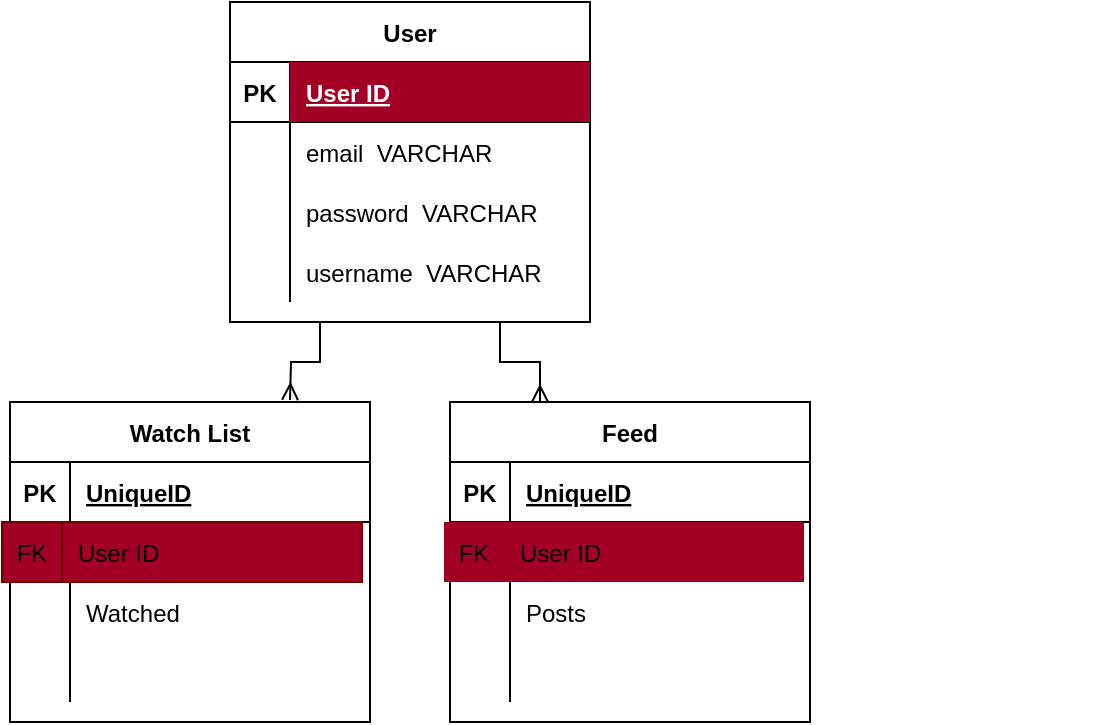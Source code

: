 <mxfile version="16.6.4" type="github">
  <diagram id="ZK2snfCCYvTopGuJ8G32" name="Page-1">
    <mxGraphModel dx="724" dy="522" grid="0" gridSize="10" guides="1" tooltips="1" connect="1" arrows="1" fold="1" page="0" pageScale="1" pageWidth="850" pageHeight="1100" background="#ffffff" math="0" shadow="0">
      <root>
        <mxCell id="0" />
        <mxCell id="1" parent="0" />
        <mxCell id="T1lxLN4y2rC_XsdTvgST-41" style="edgeStyle=orthogonalEdgeStyle;rounded=0;orthogonalLoop=1;jettySize=auto;html=1;exitX=0.25;exitY=1;exitDx=0;exitDy=0;endArrow=ERmany;endFill=0;" edge="1" parent="1" source="T1lxLN4y2rC_XsdTvgST-1">
          <mxGeometry relative="1" as="geometry">
            <mxPoint x="280" y="279" as="targetPoint" />
          </mxGeometry>
        </mxCell>
        <mxCell id="T1lxLN4y2rC_XsdTvgST-42" style="edgeStyle=orthogonalEdgeStyle;rounded=0;orthogonalLoop=1;jettySize=auto;html=1;exitX=0.75;exitY=1;exitDx=0;exitDy=0;entryX=0.25;entryY=0;entryDx=0;entryDy=0;endArrow=ERmany;endFill=0;" edge="1" parent="1" source="T1lxLN4y2rC_XsdTvgST-1" target="T1lxLN4y2rC_XsdTvgST-27">
          <mxGeometry relative="1" as="geometry" />
        </mxCell>
        <mxCell id="T1lxLN4y2rC_XsdTvgST-1" value="User" style="shape=table;startSize=30;container=1;collapsible=1;childLayout=tableLayout;fixedRows=1;rowLines=0;fontStyle=1;align=center;resizeLast=1;" vertex="1" parent="1">
          <mxGeometry x="250" y="80" width="180" height="160" as="geometry" />
        </mxCell>
        <mxCell id="T1lxLN4y2rC_XsdTvgST-2" value="" style="shape=tableRow;horizontal=0;startSize=0;swimlaneHead=0;swimlaneBody=0;fillColor=none;collapsible=0;dropTarget=0;points=[[0,0.5],[1,0.5]];portConstraint=eastwest;top=0;left=0;right=0;bottom=1;" vertex="1" parent="T1lxLN4y2rC_XsdTvgST-1">
          <mxGeometry y="30" width="180" height="30" as="geometry" />
        </mxCell>
        <mxCell id="T1lxLN4y2rC_XsdTvgST-3" value="PK" style="shape=partialRectangle;connectable=0;fillColor=none;top=0;left=0;bottom=0;right=0;fontStyle=1;overflow=hidden;" vertex="1" parent="T1lxLN4y2rC_XsdTvgST-2">
          <mxGeometry width="30" height="30" as="geometry">
            <mxRectangle width="30" height="30" as="alternateBounds" />
          </mxGeometry>
        </mxCell>
        <mxCell id="T1lxLN4y2rC_XsdTvgST-4" value="User ID" style="shape=partialRectangle;connectable=0;fillColor=#a20025;top=0;left=0;bottom=0;right=0;align=left;spacingLeft=6;fontStyle=5;overflow=hidden;fontColor=#ffffff;strokeColor=#6F0000;" vertex="1" parent="T1lxLN4y2rC_XsdTvgST-2">
          <mxGeometry x="30" width="150" height="30" as="geometry">
            <mxRectangle width="150" height="30" as="alternateBounds" />
          </mxGeometry>
        </mxCell>
        <mxCell id="T1lxLN4y2rC_XsdTvgST-5" value="" style="shape=tableRow;horizontal=0;startSize=0;swimlaneHead=0;swimlaneBody=0;fillColor=none;collapsible=0;dropTarget=0;points=[[0,0.5],[1,0.5]];portConstraint=eastwest;top=0;left=0;right=0;bottom=0;" vertex="1" parent="T1lxLN4y2rC_XsdTvgST-1">
          <mxGeometry y="60" width="180" height="30" as="geometry" />
        </mxCell>
        <mxCell id="T1lxLN4y2rC_XsdTvgST-6" value="" style="shape=partialRectangle;connectable=0;fillColor=none;top=0;left=0;bottom=0;right=0;editable=1;overflow=hidden;" vertex="1" parent="T1lxLN4y2rC_XsdTvgST-5">
          <mxGeometry width="30" height="30" as="geometry">
            <mxRectangle width="30" height="30" as="alternateBounds" />
          </mxGeometry>
        </mxCell>
        <mxCell id="T1lxLN4y2rC_XsdTvgST-7" value="email  VARCHAR" style="shape=partialRectangle;connectable=0;fillColor=none;top=0;left=0;bottom=0;right=0;align=left;spacingLeft=6;overflow=hidden;" vertex="1" parent="T1lxLN4y2rC_XsdTvgST-5">
          <mxGeometry x="30" width="150" height="30" as="geometry">
            <mxRectangle width="150" height="30" as="alternateBounds" />
          </mxGeometry>
        </mxCell>
        <mxCell id="T1lxLN4y2rC_XsdTvgST-8" value="" style="shape=tableRow;horizontal=0;startSize=0;swimlaneHead=0;swimlaneBody=0;fillColor=none;collapsible=0;dropTarget=0;points=[[0,0.5],[1,0.5]];portConstraint=eastwest;top=0;left=0;right=0;bottom=0;" vertex="1" parent="T1lxLN4y2rC_XsdTvgST-1">
          <mxGeometry y="90" width="180" height="30" as="geometry" />
        </mxCell>
        <mxCell id="T1lxLN4y2rC_XsdTvgST-9" value="" style="shape=partialRectangle;connectable=0;fillColor=none;top=0;left=0;bottom=0;right=0;editable=1;overflow=hidden;" vertex="1" parent="T1lxLN4y2rC_XsdTvgST-8">
          <mxGeometry width="30" height="30" as="geometry">
            <mxRectangle width="30" height="30" as="alternateBounds" />
          </mxGeometry>
        </mxCell>
        <mxCell id="T1lxLN4y2rC_XsdTvgST-10" value="password  VARCHAR" style="shape=partialRectangle;connectable=0;fillColor=none;top=0;left=0;bottom=0;right=0;align=left;spacingLeft=6;overflow=hidden;" vertex="1" parent="T1lxLN4y2rC_XsdTvgST-8">
          <mxGeometry x="30" width="150" height="30" as="geometry">
            <mxRectangle width="150" height="30" as="alternateBounds" />
          </mxGeometry>
        </mxCell>
        <mxCell id="T1lxLN4y2rC_XsdTvgST-11" value="" style="shape=tableRow;horizontal=0;startSize=0;swimlaneHead=0;swimlaneBody=0;fillColor=none;collapsible=0;dropTarget=0;points=[[0,0.5],[1,0.5]];portConstraint=eastwest;top=0;left=0;right=0;bottom=0;" vertex="1" parent="T1lxLN4y2rC_XsdTvgST-1">
          <mxGeometry y="120" width="180" height="30" as="geometry" />
        </mxCell>
        <mxCell id="T1lxLN4y2rC_XsdTvgST-12" value="" style="shape=partialRectangle;connectable=0;fillColor=none;top=0;left=0;bottom=0;right=0;editable=1;overflow=hidden;" vertex="1" parent="T1lxLN4y2rC_XsdTvgST-11">
          <mxGeometry width="30" height="30" as="geometry">
            <mxRectangle width="30" height="30" as="alternateBounds" />
          </mxGeometry>
        </mxCell>
        <mxCell id="T1lxLN4y2rC_XsdTvgST-13" value="username  VARCHAR" style="shape=partialRectangle;connectable=0;fillColor=none;top=0;left=0;bottom=0;right=0;align=left;spacingLeft=6;overflow=hidden;" vertex="1" parent="T1lxLN4y2rC_XsdTvgST-11">
          <mxGeometry x="30" width="150" height="30" as="geometry">
            <mxRectangle width="150" height="30" as="alternateBounds" />
          </mxGeometry>
        </mxCell>
        <mxCell id="T1lxLN4y2rC_XsdTvgST-14" value="Watch List" style="shape=table;startSize=30;container=1;collapsible=1;childLayout=tableLayout;fixedRows=1;rowLines=0;fontStyle=1;align=center;resizeLast=1;" vertex="1" parent="1">
          <mxGeometry x="140" y="280" width="180" height="160" as="geometry" />
        </mxCell>
        <mxCell id="T1lxLN4y2rC_XsdTvgST-15" value="" style="shape=tableRow;horizontal=0;startSize=0;swimlaneHead=0;swimlaneBody=0;fillColor=none;collapsible=0;dropTarget=0;points=[[0,0.5],[1,0.5]];portConstraint=eastwest;top=0;left=0;right=0;bottom=1;" vertex="1" parent="T1lxLN4y2rC_XsdTvgST-14">
          <mxGeometry y="30" width="180" height="30" as="geometry" />
        </mxCell>
        <mxCell id="T1lxLN4y2rC_XsdTvgST-16" value="PK" style="shape=partialRectangle;connectable=0;fillColor=none;top=0;left=0;bottom=0;right=0;fontStyle=1;overflow=hidden;" vertex="1" parent="T1lxLN4y2rC_XsdTvgST-15">
          <mxGeometry width="30" height="30" as="geometry">
            <mxRectangle width="30" height="30" as="alternateBounds" />
          </mxGeometry>
        </mxCell>
        <mxCell id="T1lxLN4y2rC_XsdTvgST-17" value="UniqueID" style="shape=partialRectangle;connectable=0;fillColor=none;top=0;left=0;bottom=0;right=0;align=left;spacingLeft=6;fontStyle=5;overflow=hidden;" vertex="1" parent="T1lxLN4y2rC_XsdTvgST-15">
          <mxGeometry x="30" width="150" height="30" as="geometry">
            <mxRectangle width="150" height="30" as="alternateBounds" />
          </mxGeometry>
        </mxCell>
        <mxCell id="T1lxLN4y2rC_XsdTvgST-18" value="" style="shape=tableRow;horizontal=0;startSize=0;swimlaneHead=0;swimlaneBody=0;fillColor=none;collapsible=0;dropTarget=0;points=[[0,0.5],[1,0.5]];portConstraint=eastwest;top=0;left=0;right=0;bottom=0;" vertex="1" parent="T1lxLN4y2rC_XsdTvgST-14">
          <mxGeometry y="60" width="180" height="30" as="geometry" />
        </mxCell>
        <mxCell id="T1lxLN4y2rC_XsdTvgST-19" value="" style="shape=partialRectangle;connectable=0;fillColor=none;top=0;left=0;bottom=0;right=0;editable=1;overflow=hidden;" vertex="1" parent="T1lxLN4y2rC_XsdTvgST-18">
          <mxGeometry width="30" height="30" as="geometry">
            <mxRectangle width="30" height="30" as="alternateBounds" />
          </mxGeometry>
        </mxCell>
        <mxCell id="T1lxLN4y2rC_XsdTvgST-20" value="" style="shape=partialRectangle;connectable=0;fillColor=none;top=0;left=0;bottom=0;right=0;align=left;spacingLeft=6;overflow=hidden;" vertex="1" parent="T1lxLN4y2rC_XsdTvgST-18">
          <mxGeometry x="30" width="150" height="30" as="geometry">
            <mxRectangle width="150" height="30" as="alternateBounds" />
          </mxGeometry>
        </mxCell>
        <mxCell id="T1lxLN4y2rC_XsdTvgST-21" value="" style="shape=tableRow;horizontal=0;startSize=0;swimlaneHead=0;swimlaneBody=0;fillColor=none;collapsible=0;dropTarget=0;points=[[0,0.5],[1,0.5]];portConstraint=eastwest;top=0;left=0;right=0;bottom=0;" vertex="1" parent="T1lxLN4y2rC_XsdTvgST-14">
          <mxGeometry y="90" width="180" height="30" as="geometry" />
        </mxCell>
        <mxCell id="T1lxLN4y2rC_XsdTvgST-22" value="" style="shape=partialRectangle;connectable=0;fillColor=none;top=0;left=0;bottom=0;right=0;editable=1;overflow=hidden;" vertex="1" parent="T1lxLN4y2rC_XsdTvgST-21">
          <mxGeometry width="30" height="30" as="geometry">
            <mxRectangle width="30" height="30" as="alternateBounds" />
          </mxGeometry>
        </mxCell>
        <mxCell id="T1lxLN4y2rC_XsdTvgST-23" value="Watched" style="shape=partialRectangle;connectable=0;fillColor=none;top=0;left=0;bottom=0;right=0;align=left;spacingLeft=6;overflow=hidden;" vertex="1" parent="T1lxLN4y2rC_XsdTvgST-21">
          <mxGeometry x="30" width="150" height="30" as="geometry">
            <mxRectangle width="150" height="30" as="alternateBounds" />
          </mxGeometry>
        </mxCell>
        <mxCell id="T1lxLN4y2rC_XsdTvgST-24" value="" style="shape=tableRow;horizontal=0;startSize=0;swimlaneHead=0;swimlaneBody=0;fillColor=none;collapsible=0;dropTarget=0;points=[[0,0.5],[1,0.5]];portConstraint=eastwest;top=0;left=0;right=0;bottom=0;" vertex="1" parent="T1lxLN4y2rC_XsdTvgST-14">
          <mxGeometry y="120" width="180" height="30" as="geometry" />
        </mxCell>
        <mxCell id="T1lxLN4y2rC_XsdTvgST-25" value="" style="shape=partialRectangle;connectable=0;fillColor=none;top=0;left=0;bottom=0;right=0;editable=1;overflow=hidden;" vertex="1" parent="T1lxLN4y2rC_XsdTvgST-24">
          <mxGeometry width="30" height="30" as="geometry">
            <mxRectangle width="30" height="30" as="alternateBounds" />
          </mxGeometry>
        </mxCell>
        <mxCell id="T1lxLN4y2rC_XsdTvgST-26" value="" style="shape=partialRectangle;connectable=0;fillColor=none;top=0;left=0;bottom=0;right=0;align=left;spacingLeft=6;overflow=hidden;" vertex="1" parent="T1lxLN4y2rC_XsdTvgST-24">
          <mxGeometry x="30" width="150" height="30" as="geometry">
            <mxRectangle width="150" height="30" as="alternateBounds" />
          </mxGeometry>
        </mxCell>
        <mxCell id="T1lxLN4y2rC_XsdTvgST-27" value="Feed" style="shape=table;startSize=30;container=1;collapsible=1;childLayout=tableLayout;fixedRows=1;rowLines=0;fontStyle=1;align=center;resizeLast=1;" vertex="1" parent="1">
          <mxGeometry x="360" y="280" width="180" height="160" as="geometry" />
        </mxCell>
        <mxCell id="T1lxLN4y2rC_XsdTvgST-28" value="" style="shape=tableRow;horizontal=0;startSize=0;swimlaneHead=0;swimlaneBody=0;fillColor=none;collapsible=0;dropTarget=0;points=[[0,0.5],[1,0.5]];portConstraint=eastwest;top=0;left=0;right=0;bottom=1;" vertex="1" parent="T1lxLN4y2rC_XsdTvgST-27">
          <mxGeometry y="30" width="180" height="30" as="geometry" />
        </mxCell>
        <mxCell id="T1lxLN4y2rC_XsdTvgST-29" value="PK" style="shape=partialRectangle;connectable=0;fillColor=none;top=0;left=0;bottom=0;right=0;fontStyle=1;overflow=hidden;" vertex="1" parent="T1lxLN4y2rC_XsdTvgST-28">
          <mxGeometry width="30" height="30" as="geometry">
            <mxRectangle width="30" height="30" as="alternateBounds" />
          </mxGeometry>
        </mxCell>
        <mxCell id="T1lxLN4y2rC_XsdTvgST-30" value="UniqueID" style="shape=partialRectangle;connectable=0;fillColor=none;top=0;left=0;bottom=0;right=0;align=left;spacingLeft=6;fontStyle=5;overflow=hidden;" vertex="1" parent="T1lxLN4y2rC_XsdTvgST-28">
          <mxGeometry x="30" width="150" height="30" as="geometry">
            <mxRectangle width="150" height="30" as="alternateBounds" />
          </mxGeometry>
        </mxCell>
        <mxCell id="T1lxLN4y2rC_XsdTvgST-31" value="" style="shape=tableRow;horizontal=0;startSize=0;swimlaneHead=0;swimlaneBody=0;fillColor=none;collapsible=0;dropTarget=0;points=[[0,0.5],[1,0.5]];portConstraint=eastwest;top=0;left=0;right=0;bottom=0;" vertex="1" parent="T1lxLN4y2rC_XsdTvgST-27">
          <mxGeometry y="60" width="180" height="30" as="geometry" />
        </mxCell>
        <mxCell id="T1lxLN4y2rC_XsdTvgST-32" value="" style="shape=partialRectangle;connectable=0;fillColor=none;top=0;left=0;bottom=0;right=0;editable=1;overflow=hidden;" vertex="1" parent="T1lxLN4y2rC_XsdTvgST-31">
          <mxGeometry width="30" height="30" as="geometry">
            <mxRectangle width="30" height="30" as="alternateBounds" />
          </mxGeometry>
        </mxCell>
        <mxCell id="T1lxLN4y2rC_XsdTvgST-33" value="" style="shape=partialRectangle;connectable=0;fillColor=none;top=0;left=0;bottom=0;right=0;align=left;spacingLeft=6;overflow=hidden;" vertex="1" parent="T1lxLN4y2rC_XsdTvgST-31">
          <mxGeometry x="30" width="150" height="30" as="geometry">
            <mxRectangle width="150" height="30" as="alternateBounds" />
          </mxGeometry>
        </mxCell>
        <mxCell id="T1lxLN4y2rC_XsdTvgST-34" value="" style="shape=tableRow;horizontal=0;startSize=0;swimlaneHead=0;swimlaneBody=0;fillColor=none;collapsible=0;dropTarget=0;points=[[0,0.5],[1,0.5]];portConstraint=eastwest;top=0;left=0;right=0;bottom=0;" vertex="1" parent="T1lxLN4y2rC_XsdTvgST-27">
          <mxGeometry y="90" width="180" height="30" as="geometry" />
        </mxCell>
        <mxCell id="T1lxLN4y2rC_XsdTvgST-35" value="" style="shape=partialRectangle;connectable=0;fillColor=none;top=0;left=0;bottom=0;right=0;editable=1;overflow=hidden;" vertex="1" parent="T1lxLN4y2rC_XsdTvgST-34">
          <mxGeometry width="30" height="30" as="geometry">
            <mxRectangle width="30" height="30" as="alternateBounds" />
          </mxGeometry>
        </mxCell>
        <mxCell id="T1lxLN4y2rC_XsdTvgST-36" value="Posts" style="shape=partialRectangle;connectable=0;fillColor=none;top=0;left=0;bottom=0;right=0;align=left;spacingLeft=6;overflow=hidden;" vertex="1" parent="T1lxLN4y2rC_XsdTvgST-34">
          <mxGeometry x="30" width="150" height="30" as="geometry">
            <mxRectangle width="150" height="30" as="alternateBounds" />
          </mxGeometry>
        </mxCell>
        <mxCell id="T1lxLN4y2rC_XsdTvgST-37" value="" style="shape=tableRow;horizontal=0;startSize=0;swimlaneHead=0;swimlaneBody=0;fillColor=none;collapsible=0;dropTarget=0;points=[[0,0.5],[1,0.5]];portConstraint=eastwest;top=0;left=0;right=0;bottom=0;" vertex="1" parent="T1lxLN4y2rC_XsdTvgST-27">
          <mxGeometry y="120" width="180" height="30" as="geometry" />
        </mxCell>
        <mxCell id="T1lxLN4y2rC_XsdTvgST-38" value="" style="shape=partialRectangle;connectable=0;fillColor=none;top=0;left=0;bottom=0;right=0;editable=1;overflow=hidden;" vertex="1" parent="T1lxLN4y2rC_XsdTvgST-37">
          <mxGeometry width="30" height="30" as="geometry">
            <mxRectangle width="30" height="30" as="alternateBounds" />
          </mxGeometry>
        </mxCell>
        <mxCell id="T1lxLN4y2rC_XsdTvgST-39" value="" style="shape=partialRectangle;connectable=0;fillColor=none;top=0;left=0;bottom=0;right=0;align=left;spacingLeft=6;overflow=hidden;" vertex="1" parent="T1lxLN4y2rC_XsdTvgST-37">
          <mxGeometry x="30" width="150" height="30" as="geometry">
            <mxRectangle width="150" height="30" as="alternateBounds" />
          </mxGeometry>
        </mxCell>
        <mxCell id="T1lxLN4y2rC_XsdTvgST-43" value="" style="shape=table;startSize=0;container=1;collapsible=1;childLayout=tableLayout;fixedRows=1;rowLines=0;fontStyle=0;align=center;resizeLast=1;strokeColor=none;fillColor=none;collapsible=0;" vertex="1" parent="1">
          <mxGeometry x="281" y="255" width="180" height="30" as="geometry" />
        </mxCell>
        <mxCell id="T1lxLN4y2rC_XsdTvgST-44" value="" style="shape=tableRow;horizontal=0;startSize=0;swimlaneHead=0;swimlaneBody=0;fillColor=none;collapsible=0;dropTarget=0;points=[[0,0.5],[1,0.5]];portConstraint=eastwest;top=0;left=0;right=0;bottom=0;" vertex="1" parent="T1lxLN4y2rC_XsdTvgST-43">
          <mxGeometry width="180" height="30" as="geometry" />
        </mxCell>
        <mxCell id="T1lxLN4y2rC_XsdTvgST-45" value="" style="shape=partialRectangle;connectable=0;fillColor=none;top=0;left=0;bottom=0;right=0;fontStyle=0;overflow=hidden;" vertex="1" parent="T1lxLN4y2rC_XsdTvgST-44">
          <mxGeometry width="30" height="30" as="geometry">
            <mxRectangle width="30" height="30" as="alternateBounds" />
          </mxGeometry>
        </mxCell>
        <mxCell id="T1lxLN4y2rC_XsdTvgST-46" value="" style="shape=partialRectangle;connectable=0;fillColor=none;top=0;left=0;bottom=0;right=0;align=left;spacingLeft=6;fontStyle=0;overflow=hidden;" vertex="1" parent="T1lxLN4y2rC_XsdTvgST-44">
          <mxGeometry x="30" width="150" height="30" as="geometry">
            <mxRectangle width="150" height="30" as="alternateBounds" />
          </mxGeometry>
        </mxCell>
        <mxCell id="T1lxLN4y2rC_XsdTvgST-51" value="" style="shape=table;startSize=0;container=1;collapsible=1;childLayout=tableLayout;fixedRows=1;rowLines=0;fontStyle=0;align=center;resizeLast=1;strokeColor=none;fillColor=none;collapsible=0;" vertex="1" parent="1">
          <mxGeometry x="508" y="171" width="180" height="30" as="geometry" />
        </mxCell>
        <mxCell id="T1lxLN4y2rC_XsdTvgST-52" value="" style="shape=tableRow;horizontal=0;startSize=0;swimlaneHead=0;swimlaneBody=0;fillColor=none;collapsible=0;dropTarget=0;points=[[0,0.5],[1,0.5]];portConstraint=eastwest;top=0;left=0;right=0;bottom=0;" vertex="1" parent="T1lxLN4y2rC_XsdTvgST-51">
          <mxGeometry width="180" height="30" as="geometry" />
        </mxCell>
        <mxCell id="T1lxLN4y2rC_XsdTvgST-53" value="" style="shape=partialRectangle;connectable=0;fillColor=none;top=0;left=0;bottom=0;right=0;fontStyle=0;overflow=hidden;" vertex="1" parent="T1lxLN4y2rC_XsdTvgST-52">
          <mxGeometry width="30" height="30" as="geometry">
            <mxRectangle width="30" height="30" as="alternateBounds" />
          </mxGeometry>
        </mxCell>
        <mxCell id="T1lxLN4y2rC_XsdTvgST-54" value="" style="shape=partialRectangle;connectable=0;fillColor=none;top=0;left=0;bottom=0;right=0;align=left;spacingLeft=6;fontStyle=0;overflow=hidden;" vertex="1" parent="T1lxLN4y2rC_XsdTvgST-52">
          <mxGeometry x="30" width="150" height="30" as="geometry">
            <mxRectangle width="150" height="30" as="alternateBounds" />
          </mxGeometry>
        </mxCell>
        <mxCell id="T1lxLN4y2rC_XsdTvgST-55" value="" style="shape=table;startSize=0;container=1;collapsible=1;childLayout=tableLayout;fixedRows=1;rowLines=0;fontStyle=0;align=center;resizeLast=1;strokeColor=#6F0000;fillColor=#a20025;collapsible=0;fontColor=#ffffff;" vertex="1" parent="1">
          <mxGeometry x="136" y="340" width="180" height="30" as="geometry" />
        </mxCell>
        <mxCell id="T1lxLN4y2rC_XsdTvgST-56" value="" style="shape=tableRow;horizontal=0;startSize=0;swimlaneHead=0;swimlaneBody=0;fillColor=none;collapsible=0;dropTarget=0;points=[[0,0.5],[1,0.5]];portConstraint=eastwest;top=0;left=0;right=0;bottom=0;" vertex="1" parent="T1lxLN4y2rC_XsdTvgST-55">
          <mxGeometry width="180" height="30" as="geometry" />
        </mxCell>
        <mxCell id="T1lxLN4y2rC_XsdTvgST-57" value="FK" style="shape=partialRectangle;connectable=0;fillColor=none;top=0;left=0;bottom=0;right=0;fontStyle=0;overflow=hidden;" vertex="1" parent="T1lxLN4y2rC_XsdTvgST-56">
          <mxGeometry width="30" height="30" as="geometry">
            <mxRectangle width="30" height="30" as="alternateBounds" />
          </mxGeometry>
        </mxCell>
        <mxCell id="T1lxLN4y2rC_XsdTvgST-58" value="User ID" style="shape=partialRectangle;connectable=0;fillColor=none;top=0;left=0;bottom=0;right=0;align=left;spacingLeft=6;fontStyle=0;overflow=hidden;" vertex="1" parent="T1lxLN4y2rC_XsdTvgST-56">
          <mxGeometry x="30" width="150" height="30" as="geometry">
            <mxRectangle width="150" height="30" as="alternateBounds" />
          </mxGeometry>
        </mxCell>
        <mxCell id="T1lxLN4y2rC_XsdTvgST-59" value="" style="shape=table;startSize=0;container=1;collapsible=1;childLayout=tableLayout;fixedRows=1;rowLines=0;fontStyle=0;align=center;resizeLast=1;strokeColor=none;fillColor=none;collapsible=0;" vertex="1" parent="1">
          <mxGeometry x="357" y="340" width="180" height="30" as="geometry" />
        </mxCell>
        <mxCell id="T1lxLN4y2rC_XsdTvgST-60" value="" style="shape=tableRow;horizontal=0;startSize=0;swimlaneHead=0;swimlaneBody=0;fillColor=#a20025;collapsible=0;dropTarget=0;points=[[0,0.5],[1,0.5]];portConstraint=eastwest;top=0;left=0;right=0;bottom=0;fontColor=#ffffff;strokeColor=#6F0000;" vertex="1" parent="T1lxLN4y2rC_XsdTvgST-59">
          <mxGeometry width="180" height="30" as="geometry" />
        </mxCell>
        <mxCell id="T1lxLN4y2rC_XsdTvgST-61" value="FK" style="shape=partialRectangle;connectable=0;fillColor=none;top=0;left=0;bottom=0;right=0;fontStyle=0;overflow=hidden;" vertex="1" parent="T1lxLN4y2rC_XsdTvgST-60">
          <mxGeometry width="30" height="30" as="geometry">
            <mxRectangle width="30" height="30" as="alternateBounds" />
          </mxGeometry>
        </mxCell>
        <mxCell id="T1lxLN4y2rC_XsdTvgST-62" value="User ID" style="shape=partialRectangle;connectable=0;fillColor=none;top=0;left=0;bottom=0;right=0;align=left;spacingLeft=6;fontStyle=0;overflow=hidden;" vertex="1" parent="T1lxLN4y2rC_XsdTvgST-60">
          <mxGeometry x="30" width="150" height="30" as="geometry">
            <mxRectangle width="150" height="30" as="alternateBounds" />
          </mxGeometry>
        </mxCell>
      </root>
    </mxGraphModel>
  </diagram>
</mxfile>
